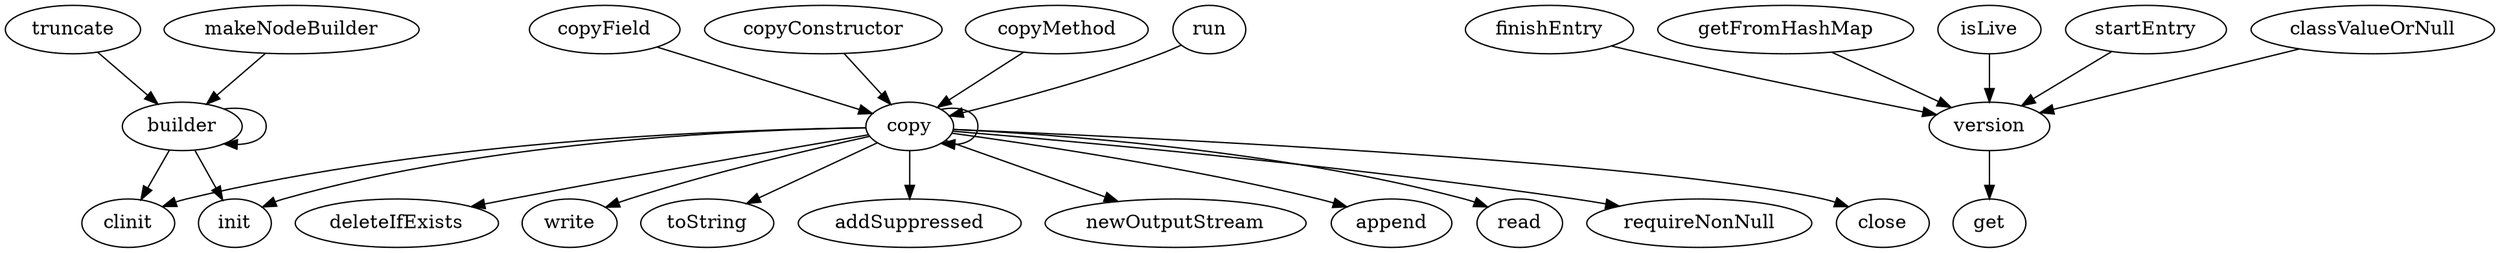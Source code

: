 digraph G {
	builder -> <init>;
	copy -> addSuppressed;
	finishEntry -> version;
	copy -> <clinit>;
	copy -> newOutputStream;
	getFromHashMap -> version;
	copy -> append;
	copyMethod -> copy;
	builder -> <clinit>;
	run -> copy;
	copy -> read;
	copy -> requireNonNull;
	copy -> close;
	isLive -> version;
	truncate -> builder;
	copyField -> copy;
	copy -> deleteIfExists;
	makeNodeBuilder -> builder;
	copy -> <init>;
	version -> get;
	copy -> copy;
	copy -> write;
	copy -> toString;
	startEntry -> version;
	copyConstructor -> copy;
	classValueOrNull -> version;
	builder -> builder;
}